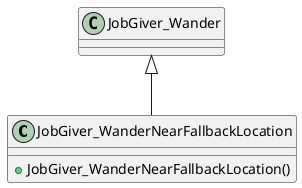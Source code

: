 @startuml
class JobGiver_WanderNearFallbackLocation {
    + JobGiver_WanderNearFallbackLocation()
}
JobGiver_Wander <|-- JobGiver_WanderNearFallbackLocation
@enduml
